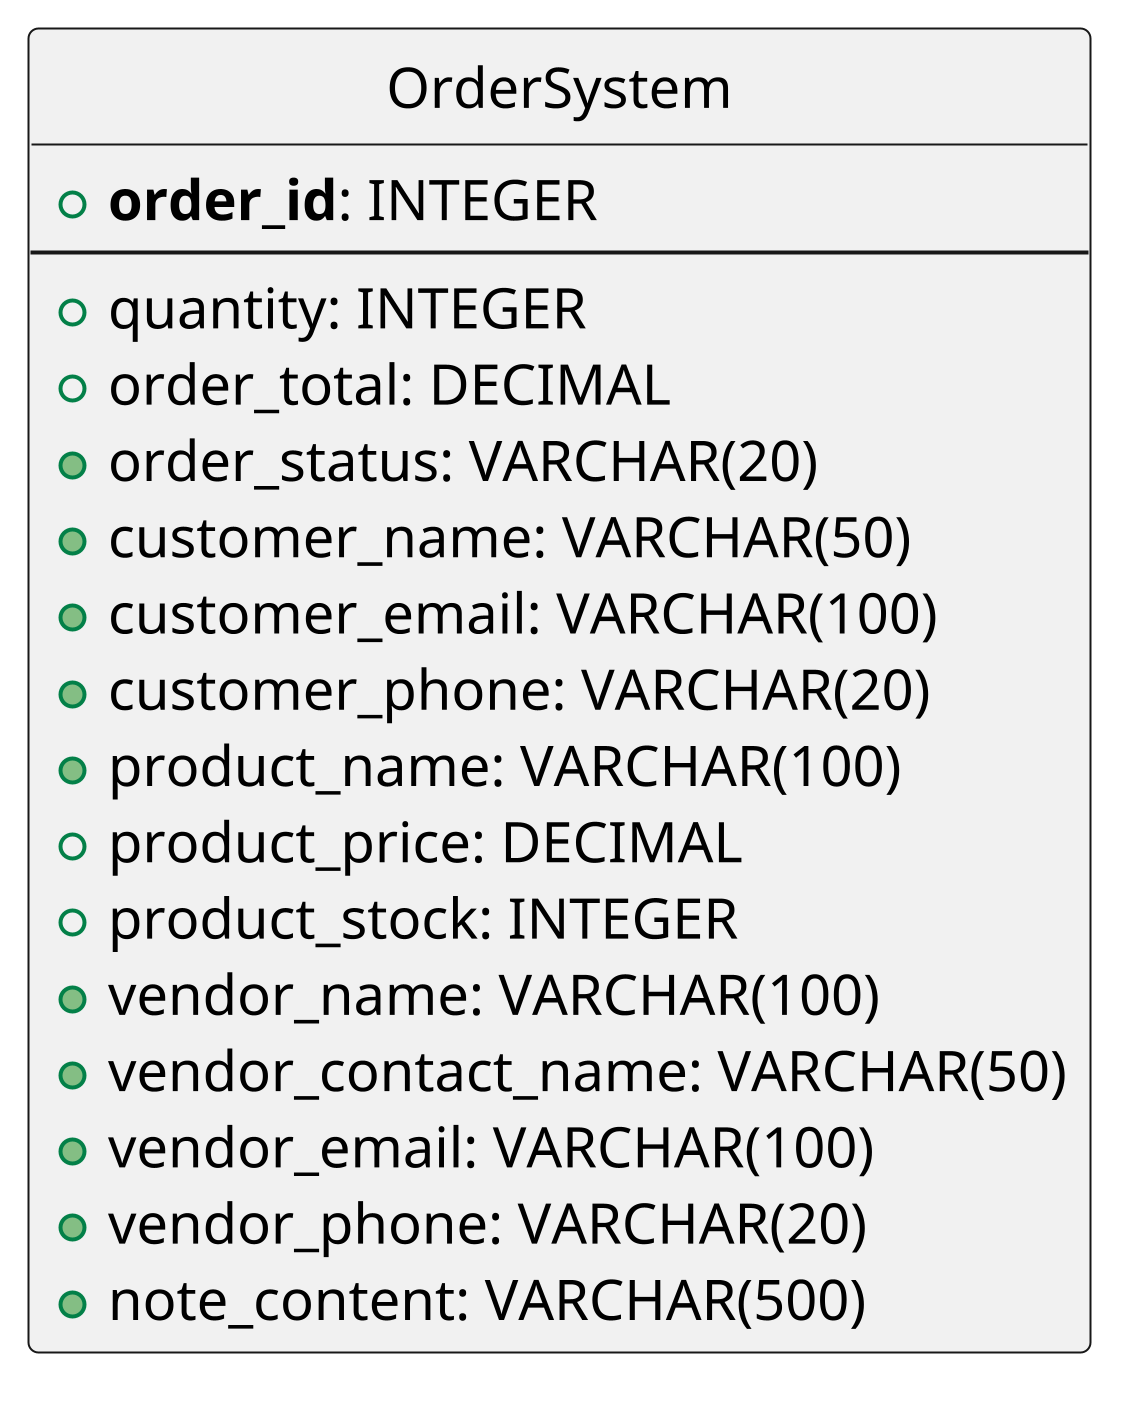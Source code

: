 @startuml

scale 5

hide circle

entity OrderSystem {
  +**order_id**: INTEGER
  ---
  +quantity: INTEGER
  +order_total: DECIMAL
  +order_status: VARCHAR(20)
  +customer_name: VARCHAR(50)
  +customer_email: VARCHAR(100)
  +customer_phone: VARCHAR(20)
  +product_name: VARCHAR(100)
  +product_price: DECIMAL
  +product_stock: INTEGER
  +vendor_name: VARCHAR(100)
  +vendor_contact_name: VARCHAR(50)
  +vendor_email: VARCHAR(100)
  +vendor_phone: VARCHAR(20)
  +note_content: VARCHAR(500)
}

@enduml
